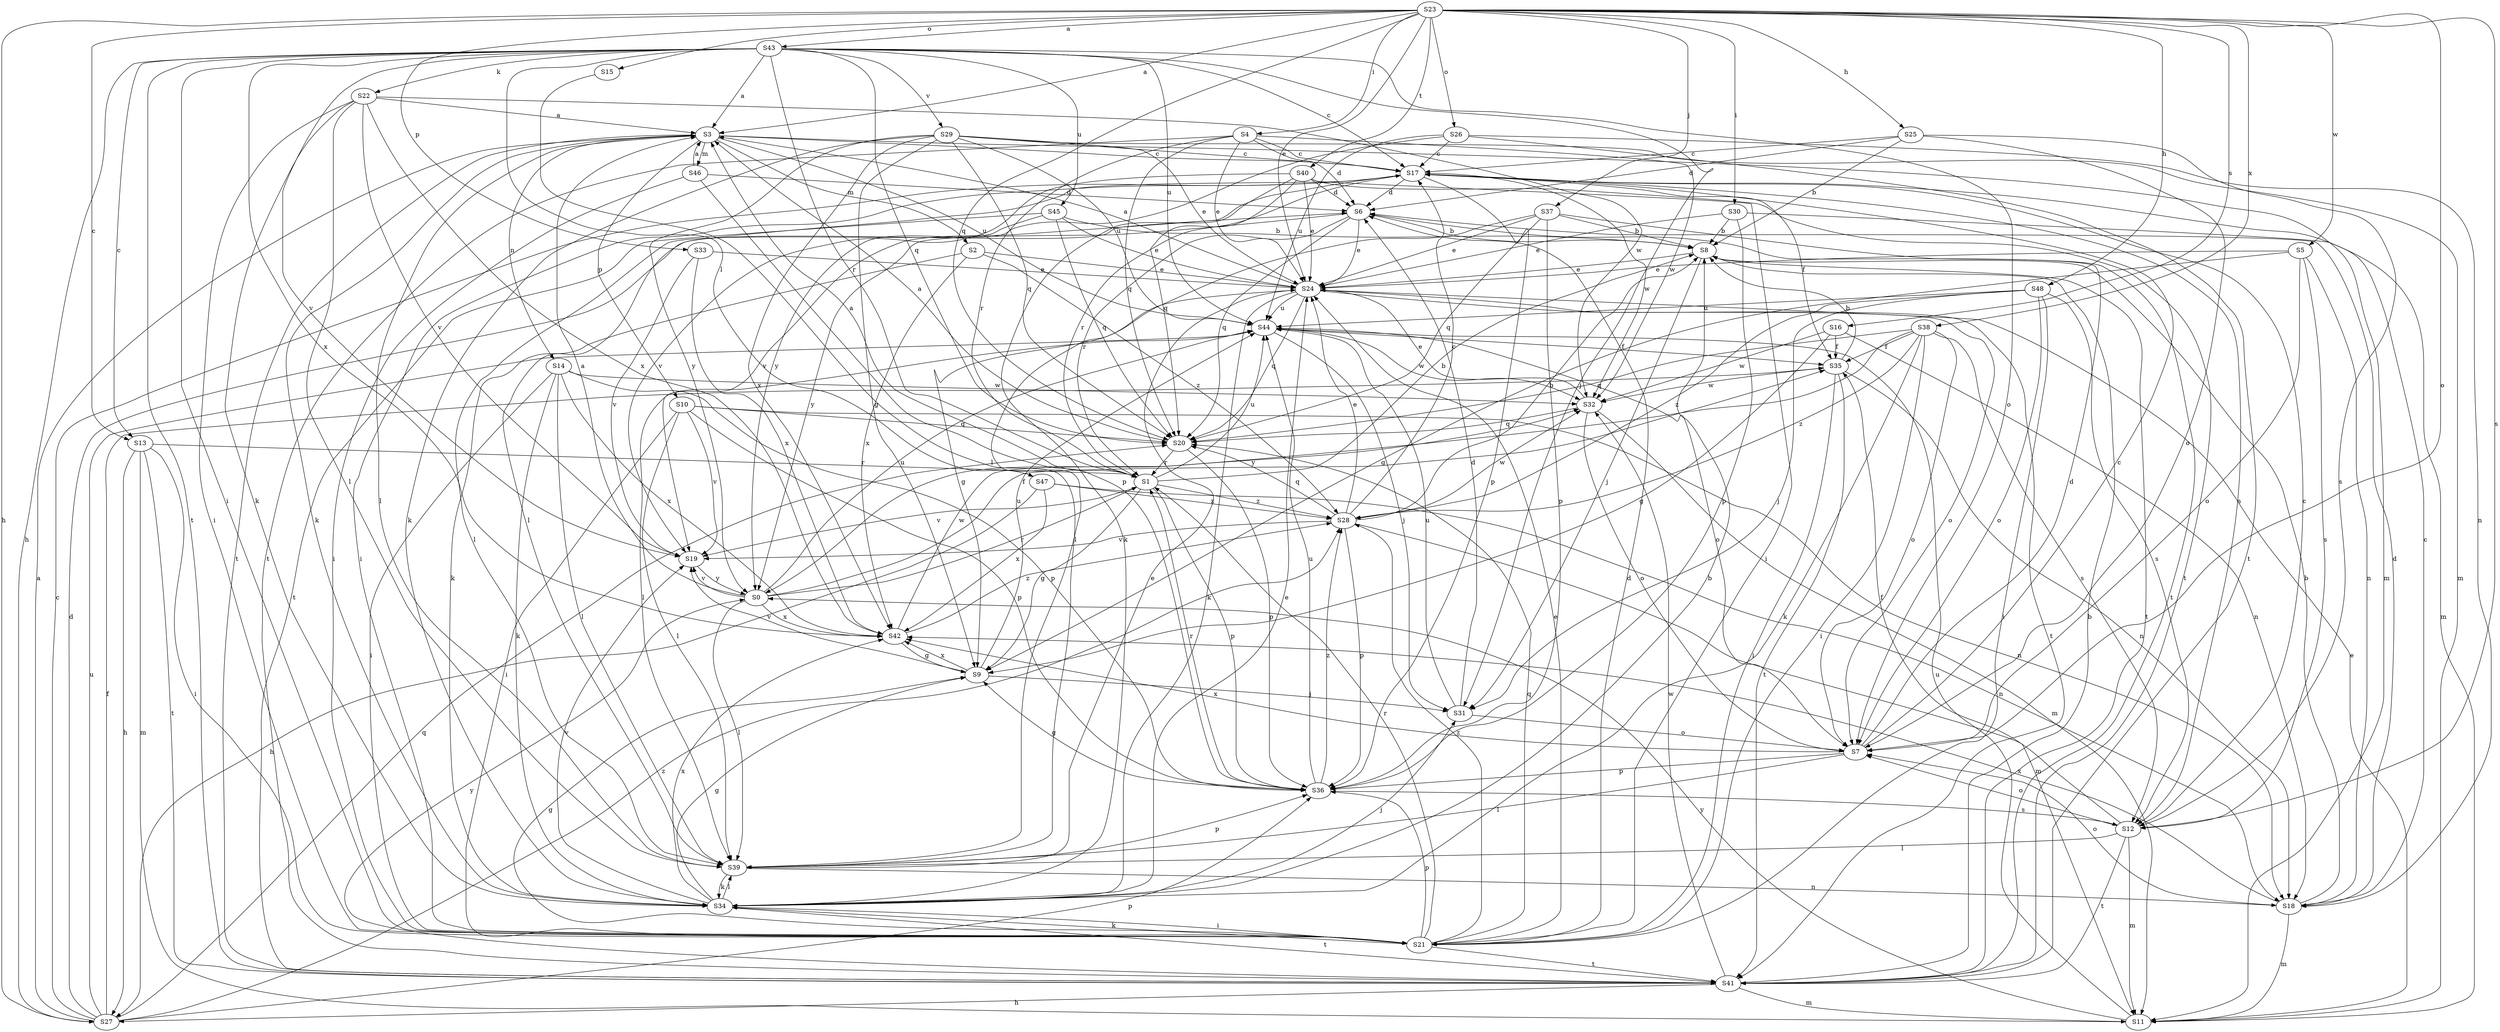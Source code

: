 strict digraph  {
S23;
S43;
S3;
S8;
S13;
S17;
S6;
S24;
S35;
S9;
S25;
S48;
S27;
S30;
S4;
S21;
S37;
S31;
S22;
S34;
S47;
S39;
S2;
S46;
S11;
S14;
S18;
S15;
S26;
S7;
S33;
S10;
S36;
S20;
S1;
S16;
S12;
S40;
S41;
S45;
S44;
S29;
S19;
S5;
S32;
S38;
S42;
S0;
S28;
S23 -> S43  [label=a];
S23 -> S3  [label=a];
S23 -> S13  [label=c];
S23 -> S24  [label=e];
S23 -> S25  [label=h];
S23 -> S48  [label=h];
S23 -> S27  [label=h];
S23 -> S30  [label=i];
S23 -> S4  [label=i];
S23 -> S37  [label=j];
S23 -> S15  [label=o];
S23 -> S26  [label=o];
S23 -> S7  [label=o];
S23 -> S33  [label=p];
S23 -> S20  [label=q];
S23 -> S16  [label=s];
S23 -> S12  [label=s];
S23 -> S40  [label=t];
S23 -> S5  [label=w];
S23 -> S38  [label=x];
S43 -> S3  [label=a];
S43 -> S13  [label=c];
S43 -> S17  [label=c];
S43 -> S27  [label=h];
S43 -> S21  [label=i];
S43 -> S31  [label=j];
S43 -> S22  [label=k];
S43 -> S47  [label=l];
S43 -> S7  [label=o];
S43 -> S20  [label=q];
S43 -> S1  [label=r];
S43 -> S41  [label=t];
S43 -> S45  [label=u];
S43 -> S44  [label=u];
S43 -> S29  [label=v];
S43 -> S19  [label=v];
S43 -> S42  [label=x];
S3 -> S17  [label=c];
S3 -> S34  [label=k];
S3 -> S39  [label=l];
S3 -> S2  [label=m];
S3 -> S46  [label=m];
S3 -> S11  [label=m];
S3 -> S14  [label=n];
S3 -> S10  [label=p];
S3 -> S41  [label=t];
S3 -> S44  [label=u];
S8 -> S24  [label=e];
S8 -> S31  [label=j];
S8 -> S41  [label=t];
S13 -> S27  [label=h];
S13 -> S21  [label=i];
S13 -> S11  [label=m];
S13 -> S1  [label=r];
S13 -> S41  [label=t];
S17 -> S6  [label=d];
S17 -> S35  [label=f];
S17 -> S21  [label=i];
S17 -> S39  [label=l];
S17 -> S36  [label=p];
S17 -> S1  [label=r];
S17 -> S12  [label=s];
S17 -> S19  [label=v];
S17 -> S32  [label=w];
S6 -> S8  [label=b];
S6 -> S24  [label=e];
S6 -> S20  [label=q];
S6 -> S1  [label=r];
S6 -> S0  [label=y];
S24 -> S3  [label=a];
S24 -> S9  [label=g];
S24 -> S34  [label=k];
S24 -> S7  [label=o];
S24 -> S20  [label=q];
S24 -> S41  [label=t];
S24 -> S44  [label=u];
S35 -> S8  [label=b];
S35 -> S21  [label=i];
S35 -> S18  [label=n];
S35 -> S41  [label=t];
S35 -> S32  [label=w];
S9 -> S31  [label=j];
S9 -> S44  [label=u];
S9 -> S19  [label=v];
S9 -> S42  [label=x];
S25 -> S8  [label=b];
S25 -> S17  [label=c];
S25 -> S6  [label=d];
S25 -> S7  [label=o];
S25 -> S12  [label=s];
S48 -> S21  [label=i];
S48 -> S31  [label=j];
S48 -> S7  [label=o];
S48 -> S12  [label=s];
S48 -> S44  [label=u];
S48 -> S28  [label=z];
S27 -> S3  [label=a];
S27 -> S17  [label=c];
S27 -> S6  [label=d];
S27 -> S35  [label=f];
S27 -> S36  [label=p];
S27 -> S20  [label=q];
S27 -> S44  [label=u];
S27 -> S28  [label=z];
S30 -> S8  [label=b];
S30 -> S24  [label=e];
S30 -> S11  [label=m];
S30 -> S36  [label=p];
S4 -> S17  [label=c];
S4 -> S6  [label=d];
S4 -> S24  [label=e];
S4 -> S20  [label=q];
S4 -> S1  [label=r];
S4 -> S41  [label=t];
S4 -> S32  [label=w];
S21 -> S6  [label=d];
S21 -> S24  [label=e];
S21 -> S9  [label=g];
S21 -> S34  [label=k];
S21 -> S36  [label=p];
S21 -> S20  [label=q];
S21 -> S1  [label=r];
S21 -> S41  [label=t];
S21 -> S28  [label=z];
S37 -> S8  [label=b];
S37 -> S24  [label=e];
S37 -> S39  [label=l];
S37 -> S36  [label=p];
S37 -> S20  [label=q];
S37 -> S41  [label=t];
S31 -> S6  [label=d];
S31 -> S7  [label=o];
S31 -> S44  [label=u];
S22 -> S3  [label=a];
S22 -> S21  [label=i];
S22 -> S34  [label=k];
S22 -> S39  [label=l];
S22 -> S19  [label=v];
S22 -> S32  [label=w];
S22 -> S42  [label=x];
S34 -> S8  [label=b];
S34 -> S24  [label=e];
S34 -> S9  [label=g];
S34 -> S21  [label=i];
S34 -> S31  [label=j];
S34 -> S39  [label=l];
S34 -> S41  [label=t];
S34 -> S19  [label=v];
S34 -> S42  [label=x];
S47 -> S27  [label=h];
S47 -> S18  [label=n];
S47 -> S42  [label=x];
S47 -> S28  [label=z];
S39 -> S24  [label=e];
S39 -> S34  [label=k];
S39 -> S18  [label=n];
S39 -> S36  [label=p];
S2 -> S24  [label=e];
S2 -> S34  [label=k];
S2 -> S42  [label=x];
S2 -> S28  [label=z];
S46 -> S3  [label=a];
S46 -> S6  [label=d];
S46 -> S21  [label=i];
S46 -> S36  [label=p];
S11 -> S24  [label=e];
S11 -> S44  [label=u];
S11 -> S0  [label=y];
S14 -> S21  [label=i];
S14 -> S34  [label=k];
S14 -> S39  [label=l];
S14 -> S36  [label=p];
S14 -> S32  [label=w];
S14 -> S42  [label=x];
S18 -> S8  [label=b];
S18 -> S17  [label=c];
S18 -> S6  [label=d];
S18 -> S11  [label=m];
S18 -> S7  [label=o];
S18 -> S42  [label=x];
S15 -> S39  [label=l];
S26 -> S17  [label=c];
S26 -> S18  [label=n];
S26 -> S41  [label=t];
S26 -> S44  [label=u];
S26 -> S0  [label=y];
S7 -> S17  [label=c];
S7 -> S6  [label=d];
S7 -> S39  [label=l];
S7 -> S36  [label=p];
S7 -> S42  [label=x];
S33 -> S24  [label=e];
S33 -> S19  [label=v];
S33 -> S42  [label=x];
S10 -> S21  [label=i];
S10 -> S39  [label=l];
S10 -> S18  [label=n];
S10 -> S36  [label=p];
S10 -> S20  [label=q];
S10 -> S19  [label=v];
S36 -> S9  [label=g];
S36 -> S1  [label=r];
S36 -> S12  [label=s];
S36 -> S44  [label=u];
S36 -> S28  [label=z];
S20 -> S3  [label=a];
S20 -> S36  [label=p];
S20 -> S1  [label=r];
S1 -> S3  [label=a];
S1 -> S8  [label=b];
S1 -> S9  [label=g];
S1 -> S36  [label=p];
S1 -> S44  [label=u];
S1 -> S19  [label=v];
S1 -> S28  [label=z];
S16 -> S35  [label=f];
S16 -> S9  [label=g];
S16 -> S18  [label=n];
S16 -> S32  [label=w];
S12 -> S17  [label=c];
S12 -> S35  [label=f];
S12 -> S39  [label=l];
S12 -> S11  [label=m];
S12 -> S7  [label=o];
S12 -> S41  [label=t];
S40 -> S6  [label=d];
S40 -> S24  [label=e];
S40 -> S21  [label=i];
S40 -> S34  [label=k];
S40 -> S20  [label=q];
S40 -> S41  [label=t];
S40 -> S19  [label=v];
S41 -> S8  [label=b];
S41 -> S27  [label=h];
S41 -> S11  [label=m];
S41 -> S32  [label=w];
S41 -> S0  [label=y];
S45 -> S8  [label=b];
S45 -> S24  [label=e];
S45 -> S39  [label=l];
S45 -> S20  [label=q];
S45 -> S41  [label=t];
S44 -> S35  [label=f];
S44 -> S31  [label=j];
S44 -> S39  [label=l];
S44 -> S7  [label=o];
S44 -> S32  [label=w];
S29 -> S17  [label=c];
S29 -> S24  [label=e];
S29 -> S9  [label=g];
S29 -> S34  [label=k];
S29 -> S11  [label=m];
S29 -> S20  [label=q];
S29 -> S44  [label=u];
S29 -> S42  [label=x];
S29 -> S0  [label=y];
S19 -> S0  [label=y];
S5 -> S24  [label=e];
S5 -> S9  [label=g];
S5 -> S18  [label=n];
S5 -> S7  [label=o];
S5 -> S12  [label=s];
S32 -> S24  [label=e];
S32 -> S11  [label=m];
S32 -> S7  [label=o];
S32 -> S20  [label=q];
S38 -> S35  [label=f];
S38 -> S21  [label=i];
S38 -> S34  [label=k];
S38 -> S7  [label=o];
S38 -> S20  [label=q];
S38 -> S12  [label=s];
S38 -> S0  [label=y];
S38 -> S28  [label=z];
S42 -> S9  [label=g];
S42 -> S32  [label=w];
S42 -> S28  [label=z];
S0 -> S3  [label=a];
S0 -> S35  [label=f];
S0 -> S39  [label=l];
S0 -> S1  [label=r];
S0 -> S44  [label=u];
S0 -> S19  [label=v];
S0 -> S42  [label=x];
S28 -> S8  [label=b];
S28 -> S17  [label=c];
S28 -> S24  [label=e];
S28 -> S11  [label=m];
S28 -> S36  [label=p];
S28 -> S20  [label=q];
S28 -> S19  [label=v];
S28 -> S32  [label=w];
}
